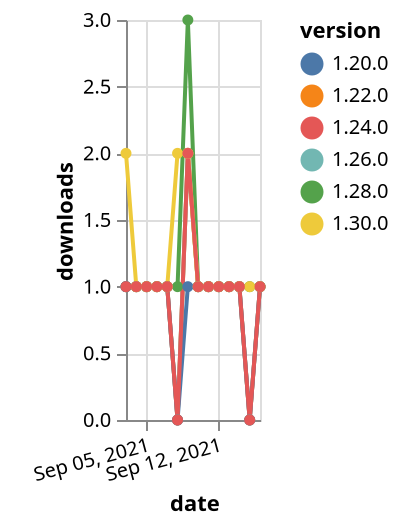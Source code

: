 {"$schema": "https://vega.github.io/schema/vega-lite/v5.json", "description": "A simple bar chart with embedded data.", "data": {"values": [{"date": "2021-09-03", "total": 168, "delta": 1, "version": "1.22.0"}, {"date": "2021-09-04", "total": 169, "delta": 1, "version": "1.22.0"}, {"date": "2021-09-05", "total": 170, "delta": 1, "version": "1.22.0"}, {"date": "2021-09-06", "total": 171, "delta": 1, "version": "1.22.0"}, {"date": "2021-09-07", "total": 172, "delta": 1, "version": "1.22.0"}, {"date": "2021-09-08", "total": 172, "delta": 0, "version": "1.22.0"}, {"date": "2021-09-09", "total": 174, "delta": 2, "version": "1.22.0"}, {"date": "2021-09-10", "total": 175, "delta": 1, "version": "1.22.0"}, {"date": "2021-09-11", "total": 176, "delta": 1, "version": "1.22.0"}, {"date": "2021-09-12", "total": 177, "delta": 1, "version": "1.22.0"}, {"date": "2021-09-13", "total": 178, "delta": 1, "version": "1.22.0"}, {"date": "2021-09-14", "total": 179, "delta": 1, "version": "1.22.0"}, {"date": "2021-09-15", "total": 179, "delta": 0, "version": "1.22.0"}, {"date": "2021-09-16", "total": 180, "delta": 1, "version": "1.22.0"}, {"date": "2021-09-03", "total": 168, "delta": 1, "version": "1.28.0"}, {"date": "2021-09-04", "total": 169, "delta": 1, "version": "1.28.0"}, {"date": "2021-09-05", "total": 170, "delta": 1, "version": "1.28.0"}, {"date": "2021-09-06", "total": 171, "delta": 1, "version": "1.28.0"}, {"date": "2021-09-07", "total": 172, "delta": 1, "version": "1.28.0"}, {"date": "2021-09-08", "total": 173, "delta": 1, "version": "1.28.0"}, {"date": "2021-09-09", "total": 176, "delta": 3, "version": "1.28.0"}, {"date": "2021-09-10", "total": 177, "delta": 1, "version": "1.28.0"}, {"date": "2021-09-11", "total": 178, "delta": 1, "version": "1.28.0"}, {"date": "2021-09-12", "total": 179, "delta": 1, "version": "1.28.0"}, {"date": "2021-09-13", "total": 180, "delta": 1, "version": "1.28.0"}, {"date": "2021-09-14", "total": 181, "delta": 1, "version": "1.28.0"}, {"date": "2021-09-15", "total": 182, "delta": 1, "version": "1.28.0"}, {"date": "2021-09-16", "total": 183, "delta": 1, "version": "1.28.0"}, {"date": "2021-09-03", "total": 141, "delta": 1, "version": "1.26.0"}, {"date": "2021-09-04", "total": 142, "delta": 1, "version": "1.26.0"}, {"date": "2021-09-05", "total": 143, "delta": 1, "version": "1.26.0"}, {"date": "2021-09-06", "total": 144, "delta": 1, "version": "1.26.0"}, {"date": "2021-09-07", "total": 145, "delta": 1, "version": "1.26.0"}, {"date": "2021-09-08", "total": 145, "delta": 0, "version": "1.26.0"}, {"date": "2021-09-09", "total": 147, "delta": 2, "version": "1.26.0"}, {"date": "2021-09-10", "total": 148, "delta": 1, "version": "1.26.0"}, {"date": "2021-09-11", "total": 149, "delta": 1, "version": "1.26.0"}, {"date": "2021-09-12", "total": 150, "delta": 1, "version": "1.26.0"}, {"date": "2021-09-13", "total": 151, "delta": 1, "version": "1.26.0"}, {"date": "2021-09-14", "total": 152, "delta": 1, "version": "1.26.0"}, {"date": "2021-09-15", "total": 152, "delta": 0, "version": "1.26.0"}, {"date": "2021-09-16", "total": 153, "delta": 1, "version": "1.26.0"}, {"date": "2021-09-03", "total": 220, "delta": 1, "version": "1.20.0"}, {"date": "2021-09-04", "total": 221, "delta": 1, "version": "1.20.0"}, {"date": "2021-09-05", "total": 222, "delta": 1, "version": "1.20.0"}, {"date": "2021-09-06", "total": 223, "delta": 1, "version": "1.20.0"}, {"date": "2021-09-07", "total": 224, "delta": 1, "version": "1.20.0"}, {"date": "2021-09-08", "total": 224, "delta": 0, "version": "1.20.0"}, {"date": "2021-09-09", "total": 225, "delta": 1, "version": "1.20.0"}, {"date": "2021-09-10", "total": 226, "delta": 1, "version": "1.20.0"}, {"date": "2021-09-11", "total": 227, "delta": 1, "version": "1.20.0"}, {"date": "2021-09-12", "total": 228, "delta": 1, "version": "1.20.0"}, {"date": "2021-09-13", "total": 229, "delta": 1, "version": "1.20.0"}, {"date": "2021-09-14", "total": 230, "delta": 1, "version": "1.20.0"}, {"date": "2021-09-15", "total": 230, "delta": 0, "version": "1.20.0"}, {"date": "2021-09-16", "total": 231, "delta": 1, "version": "1.20.0"}, {"date": "2021-09-03", "total": 113, "delta": 2, "version": "1.30.0"}, {"date": "2021-09-04", "total": 114, "delta": 1, "version": "1.30.0"}, {"date": "2021-09-05", "total": 115, "delta": 1, "version": "1.30.0"}, {"date": "2021-09-06", "total": 116, "delta": 1, "version": "1.30.0"}, {"date": "2021-09-07", "total": 117, "delta": 1, "version": "1.30.0"}, {"date": "2021-09-08", "total": 119, "delta": 2, "version": "1.30.0"}, {"date": "2021-09-09", "total": 121, "delta": 2, "version": "1.30.0"}, {"date": "2021-09-10", "total": 122, "delta": 1, "version": "1.30.0"}, {"date": "2021-09-11", "total": 123, "delta": 1, "version": "1.30.0"}, {"date": "2021-09-12", "total": 124, "delta": 1, "version": "1.30.0"}, {"date": "2021-09-13", "total": 125, "delta": 1, "version": "1.30.0"}, {"date": "2021-09-14", "total": 126, "delta": 1, "version": "1.30.0"}, {"date": "2021-09-15", "total": 127, "delta": 1, "version": "1.30.0"}, {"date": "2021-09-16", "total": 128, "delta": 1, "version": "1.30.0"}, {"date": "2021-09-03", "total": 162, "delta": 1, "version": "1.24.0"}, {"date": "2021-09-04", "total": 163, "delta": 1, "version": "1.24.0"}, {"date": "2021-09-05", "total": 164, "delta": 1, "version": "1.24.0"}, {"date": "2021-09-06", "total": 165, "delta": 1, "version": "1.24.0"}, {"date": "2021-09-07", "total": 166, "delta": 1, "version": "1.24.0"}, {"date": "2021-09-08", "total": 166, "delta": 0, "version": "1.24.0"}, {"date": "2021-09-09", "total": 168, "delta": 2, "version": "1.24.0"}, {"date": "2021-09-10", "total": 169, "delta": 1, "version": "1.24.0"}, {"date": "2021-09-11", "total": 170, "delta": 1, "version": "1.24.0"}, {"date": "2021-09-12", "total": 171, "delta": 1, "version": "1.24.0"}, {"date": "2021-09-13", "total": 172, "delta": 1, "version": "1.24.0"}, {"date": "2021-09-14", "total": 173, "delta": 1, "version": "1.24.0"}, {"date": "2021-09-15", "total": 173, "delta": 0, "version": "1.24.0"}, {"date": "2021-09-16", "total": 174, "delta": 1, "version": "1.24.0"}]}, "width": "container", "mark": {"type": "line", "point": {"filled": true}}, "encoding": {"x": {"field": "date", "type": "temporal", "timeUnit": "yearmonthdate", "title": "date", "axis": {"labelAngle": -15}}, "y": {"field": "delta", "type": "quantitative", "title": "downloads"}, "color": {"field": "version", "type": "nominal"}, "tooltip": {"field": "delta"}}}